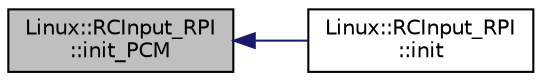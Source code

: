 digraph "Linux::RCInput_RPI::init_PCM"
{
 // INTERACTIVE_SVG=YES
  edge [fontname="Helvetica",fontsize="10",labelfontname="Helvetica",labelfontsize="10"];
  node [fontname="Helvetica",fontsize="10",shape=record];
  rankdir="LR";
  Node1 [label="Linux::RCInput_RPI\l::init_PCM",height=0.2,width=0.4,color="black", fillcolor="grey75", style="filled", fontcolor="black"];
  Node1 -> Node2 [dir="back",color="midnightblue",fontsize="10",style="solid",fontname="Helvetica"];
  Node2 [label="Linux::RCInput_RPI\l::init",height=0.2,width=0.4,color="black", fillcolor="white", style="filled",URL="$classLinux_1_1RCInput__RPI.html#a651a71b014d8809239836ef25443f365"];
}

